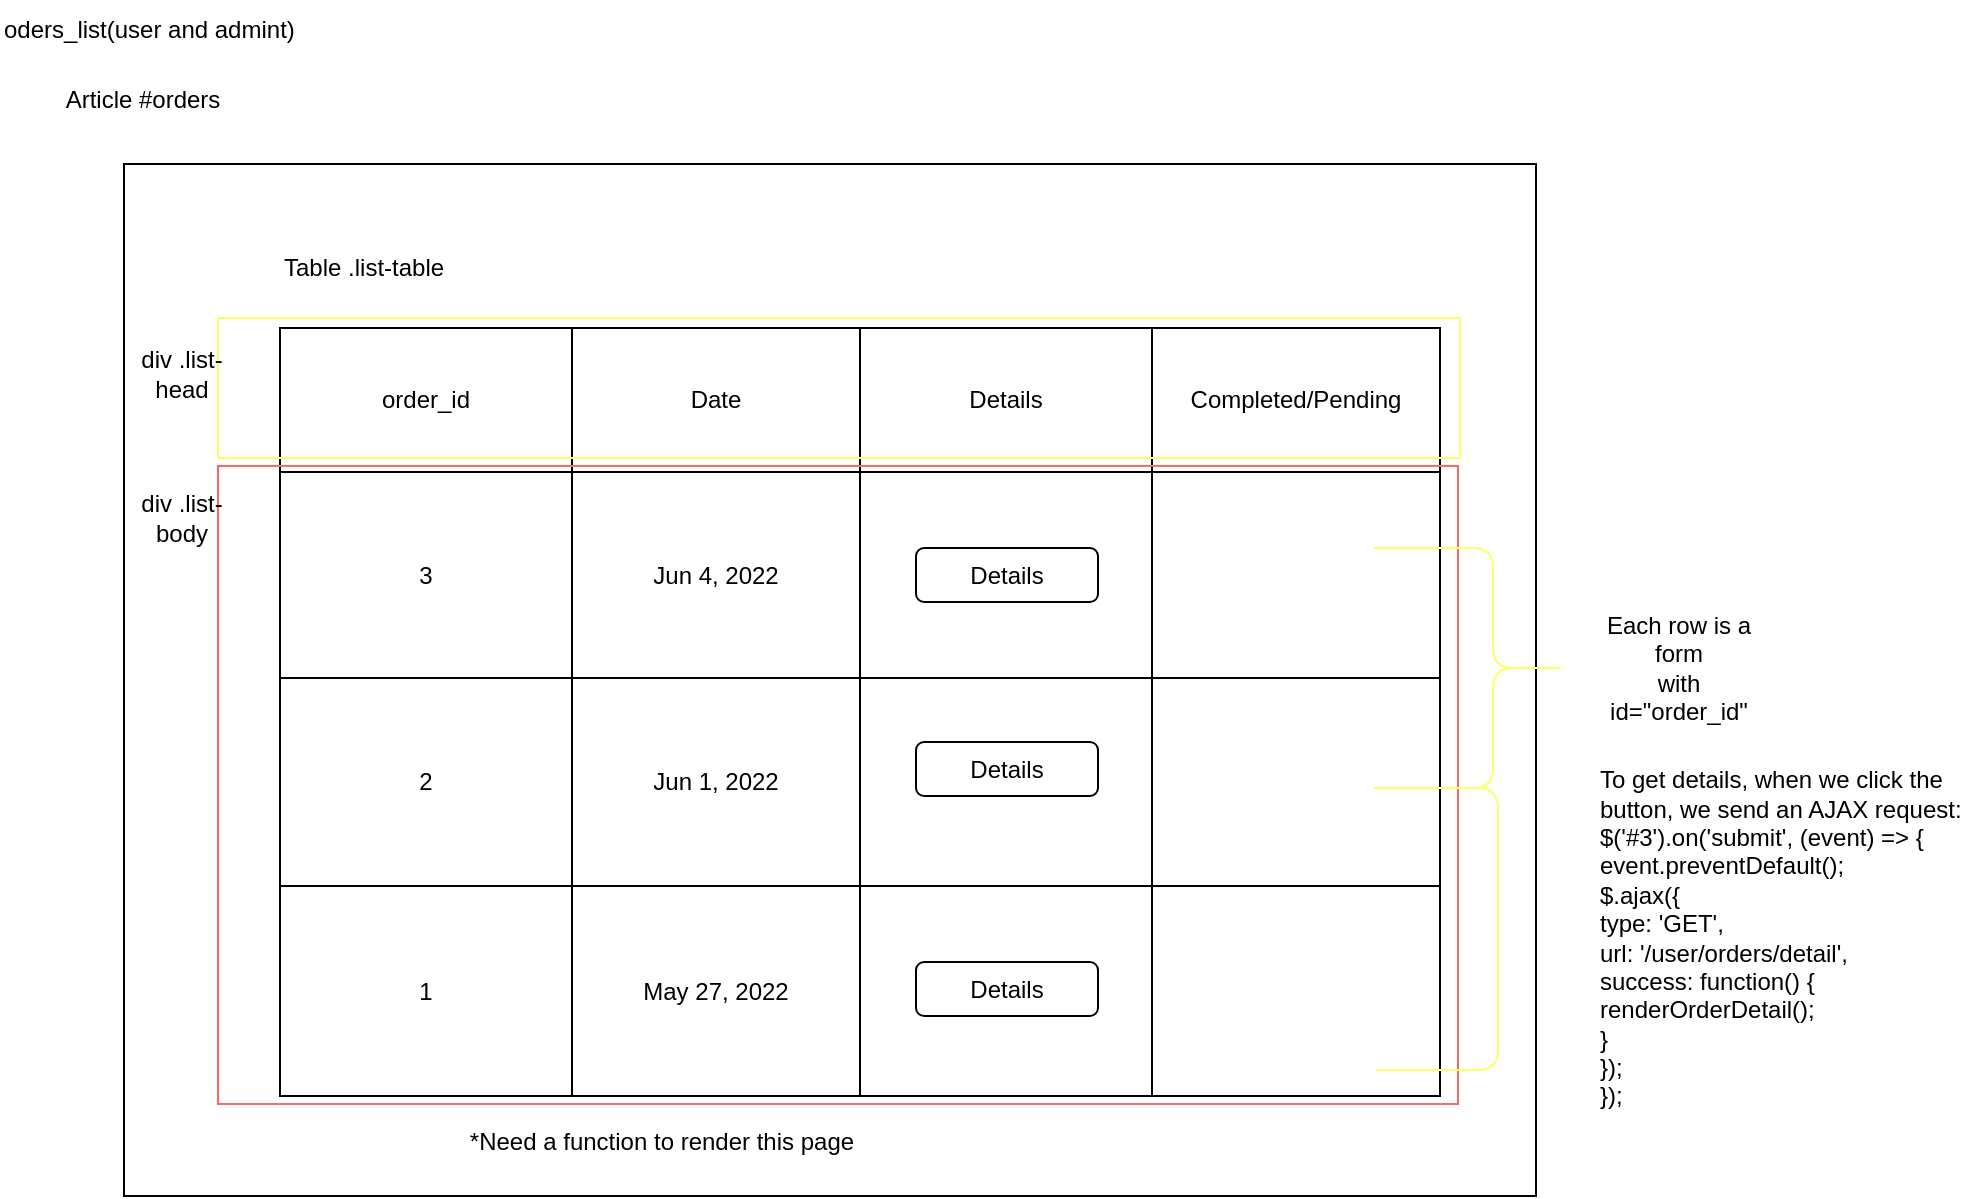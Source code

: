<mxfile>
    <diagram id="1780TIebwiJyauXw6oeJ" name="Page-1">
        <mxGraphModel dx="1136" dy="970" grid="0" gridSize="10" guides="1" tooltips="1" connect="1" arrows="1" fold="1" page="1" pageScale="1" pageWidth="1100" pageHeight="850" math="0" shadow="0">
            <root>
                <mxCell id="0"/>
                <mxCell id="1" parent="0"/>
                <mxCell id="2" value="oders_list(user and admint)&amp;nbsp;" style="text;html=1;strokeColor=none;fillColor=none;align=left;verticalAlign=middle;whiteSpace=wrap;rounded=0;" parent="1" vertex="1">
                    <mxGeometry x="10" y="10" width="350" height="30" as="geometry"/>
                </mxCell>
                <mxCell id="4" value="" style="rounded=0;whiteSpace=wrap;html=1;" parent="1" vertex="1">
                    <mxGeometry x="72" y="92" width="706" height="516" as="geometry"/>
                </mxCell>
                <mxCell id="5" value="Article #orders" style="text;html=1;strokeColor=none;fillColor=none;align=center;verticalAlign=middle;whiteSpace=wrap;rounded=0;" parent="1" vertex="1">
                    <mxGeometry x="35" y="45" width="93" height="30" as="geometry"/>
                </mxCell>
                <mxCell id="6" value="" style="shape=table;html=1;whiteSpace=wrap;startSize=0;container=1;collapsible=0;childLayout=tableLayout;" parent="1" vertex="1">
                    <mxGeometry x="150" y="174" width="580" height="384" as="geometry"/>
                </mxCell>
                <mxCell id="7" value="" style="shape=partialRectangle;html=1;whiteSpace=wrap;collapsible=0;dropTarget=0;pointerEvents=0;fillColor=none;top=0;left=0;bottom=0;right=0;points=[[0,0.5],[1,0.5]];portConstraint=eastwest;" parent="6" vertex="1">
                    <mxGeometry width="580" height="72" as="geometry"/>
                </mxCell>
                <mxCell id="8" value="order_id" style="shape=partialRectangle;html=1;whiteSpace=wrap;connectable=0;fillColor=none;top=0;left=0;bottom=0;right=0;overflow=hidden;pointerEvents=1;" parent="7" vertex="1">
                    <mxGeometry width="146" height="72" as="geometry">
                        <mxRectangle width="146" height="72" as="alternateBounds"/>
                    </mxGeometry>
                </mxCell>
                <mxCell id="9" value="Date" style="shape=partialRectangle;html=1;whiteSpace=wrap;connectable=0;fillColor=none;top=0;left=0;bottom=0;right=0;overflow=hidden;pointerEvents=1;" parent="7" vertex="1">
                    <mxGeometry x="146" width="144" height="72" as="geometry">
                        <mxRectangle width="144" height="72" as="alternateBounds"/>
                    </mxGeometry>
                </mxCell>
                <mxCell id="24" value="Details" style="shape=partialRectangle;html=1;whiteSpace=wrap;connectable=0;fillColor=none;top=0;left=0;bottom=0;right=0;overflow=hidden;pointerEvents=1;" parent="7" vertex="1">
                    <mxGeometry x="290" width="146" height="72" as="geometry">
                        <mxRectangle width="146" height="72" as="alternateBounds"/>
                    </mxGeometry>
                </mxCell>
                <mxCell id="21" value="Completed/Pending" style="shape=partialRectangle;html=1;whiteSpace=wrap;connectable=0;fillColor=none;top=0;left=0;bottom=0;right=0;overflow=hidden;pointerEvents=1;" parent="7" vertex="1">
                    <mxGeometry x="436" width="144" height="72" as="geometry">
                        <mxRectangle width="144" height="72" as="alternateBounds"/>
                    </mxGeometry>
                </mxCell>
                <mxCell id="11" value="" style="shape=partialRectangle;html=1;whiteSpace=wrap;collapsible=0;dropTarget=0;pointerEvents=0;fillColor=none;top=0;left=0;bottom=0;right=0;points=[[0,0.5],[1,0.5]];portConstraint=eastwest;" parent="6" vertex="1">
                    <mxGeometry y="72" width="580" height="103" as="geometry"/>
                </mxCell>
                <mxCell id="12" value="3" style="shape=partialRectangle;html=1;whiteSpace=wrap;connectable=0;fillColor=none;top=0;left=0;bottom=0;right=0;overflow=hidden;pointerEvents=1;" parent="11" vertex="1">
                    <mxGeometry width="146" height="103" as="geometry">
                        <mxRectangle width="146" height="103" as="alternateBounds"/>
                    </mxGeometry>
                </mxCell>
                <mxCell id="13" value="Jun 4, 2022" style="shape=partialRectangle;html=1;whiteSpace=wrap;connectable=0;fillColor=none;top=0;left=0;bottom=0;right=0;overflow=hidden;pointerEvents=1;" parent="11" vertex="1">
                    <mxGeometry x="146" width="144" height="103" as="geometry">
                        <mxRectangle width="144" height="103" as="alternateBounds"/>
                    </mxGeometry>
                </mxCell>
                <mxCell id="25" style="shape=partialRectangle;html=1;whiteSpace=wrap;connectable=0;fillColor=none;top=0;left=0;bottom=0;right=0;overflow=hidden;pointerEvents=1;" parent="11" vertex="1">
                    <mxGeometry x="290" width="146" height="103" as="geometry">
                        <mxRectangle width="146" height="103" as="alternateBounds"/>
                    </mxGeometry>
                </mxCell>
                <mxCell id="22" style="shape=partialRectangle;html=1;whiteSpace=wrap;connectable=0;fillColor=none;top=0;left=0;bottom=0;right=0;overflow=hidden;pointerEvents=1;" parent="11" vertex="1">
                    <mxGeometry x="436" width="144" height="103" as="geometry">
                        <mxRectangle width="144" height="103" as="alternateBounds"/>
                    </mxGeometry>
                </mxCell>
                <mxCell id="15" value="" style="shape=partialRectangle;html=1;whiteSpace=wrap;collapsible=0;dropTarget=0;pointerEvents=0;fillColor=none;top=0;left=0;bottom=0;right=0;points=[[0,0.5],[1,0.5]];portConstraint=eastwest;" parent="6" vertex="1">
                    <mxGeometry y="175" width="580" height="104" as="geometry"/>
                </mxCell>
                <mxCell id="16" value="2" style="shape=partialRectangle;html=1;whiteSpace=wrap;connectable=0;fillColor=none;top=0;left=0;bottom=0;right=0;overflow=hidden;pointerEvents=1;" parent="15" vertex="1">
                    <mxGeometry width="146" height="104" as="geometry">
                        <mxRectangle width="146" height="104" as="alternateBounds"/>
                    </mxGeometry>
                </mxCell>
                <mxCell id="17" value="Jun 1, 2022" style="shape=partialRectangle;html=1;whiteSpace=wrap;connectable=0;fillColor=none;top=0;left=0;bottom=0;right=0;overflow=hidden;pointerEvents=1;" parent="15" vertex="1">
                    <mxGeometry x="146" width="144" height="104" as="geometry">
                        <mxRectangle width="144" height="104" as="alternateBounds"/>
                    </mxGeometry>
                </mxCell>
                <mxCell id="26" style="shape=partialRectangle;html=1;whiteSpace=wrap;connectable=0;fillColor=none;top=0;left=0;bottom=0;right=0;overflow=hidden;pointerEvents=1;" parent="15" vertex="1">
                    <mxGeometry x="290" width="146" height="104" as="geometry">
                        <mxRectangle width="146" height="104" as="alternateBounds"/>
                    </mxGeometry>
                </mxCell>
                <mxCell id="23" style="shape=partialRectangle;html=1;whiteSpace=wrap;connectable=0;fillColor=none;top=0;left=0;bottom=0;right=0;overflow=hidden;pointerEvents=1;" parent="15" vertex="1">
                    <mxGeometry x="436" width="144" height="104" as="geometry">
                        <mxRectangle width="144" height="104" as="alternateBounds"/>
                    </mxGeometry>
                </mxCell>
                <mxCell id="27" style="shape=partialRectangle;html=1;whiteSpace=wrap;collapsible=0;dropTarget=0;pointerEvents=0;fillColor=none;top=0;left=0;bottom=0;right=0;points=[[0,0.5],[1,0.5]];portConstraint=eastwest;" parent="6" vertex="1">
                    <mxGeometry y="279" width="580" height="105" as="geometry"/>
                </mxCell>
                <mxCell id="28" value="1" style="shape=partialRectangle;html=1;whiteSpace=wrap;connectable=0;fillColor=none;top=0;left=0;bottom=0;right=0;overflow=hidden;pointerEvents=1;" parent="27" vertex="1">
                    <mxGeometry width="146" height="105" as="geometry">
                        <mxRectangle width="146" height="105" as="alternateBounds"/>
                    </mxGeometry>
                </mxCell>
                <mxCell id="29" value="May 27, 2022" style="shape=partialRectangle;html=1;whiteSpace=wrap;connectable=0;fillColor=none;top=0;left=0;bottom=0;right=0;overflow=hidden;pointerEvents=1;" parent="27" vertex="1">
                    <mxGeometry x="146" width="144" height="105" as="geometry">
                        <mxRectangle width="144" height="105" as="alternateBounds"/>
                    </mxGeometry>
                </mxCell>
                <mxCell id="30" style="shape=partialRectangle;html=1;whiteSpace=wrap;connectable=0;fillColor=none;top=0;left=0;bottom=0;right=0;overflow=hidden;pointerEvents=1;" parent="27" vertex="1">
                    <mxGeometry x="290" width="146" height="105" as="geometry">
                        <mxRectangle width="146" height="105" as="alternateBounds"/>
                    </mxGeometry>
                </mxCell>
                <mxCell id="31" style="shape=partialRectangle;html=1;whiteSpace=wrap;connectable=0;fillColor=none;top=0;left=0;bottom=0;right=0;overflow=hidden;pointerEvents=1;" parent="27" vertex="1">
                    <mxGeometry x="436" width="144" height="105" as="geometry">
                        <mxRectangle width="144" height="105" as="alternateBounds"/>
                    </mxGeometry>
                </mxCell>
                <mxCell id="19" value="Table .list-table" style="text;html=1;strokeColor=none;fillColor=none;align=left;verticalAlign=middle;whiteSpace=wrap;rounded=0;" parent="1" vertex="1">
                    <mxGeometry x="150" y="129" width="141" height="30" as="geometry"/>
                </mxCell>
                <mxCell id="32" value="Details" style="rounded=1;whiteSpace=wrap;html=1;" parent="1" vertex="1">
                    <mxGeometry x="468" y="284" width="91" height="27" as="geometry"/>
                </mxCell>
                <mxCell id="33" value="Details" style="rounded=1;whiteSpace=wrap;html=1;" parent="1" vertex="1">
                    <mxGeometry x="468" y="381" width="91" height="27" as="geometry"/>
                </mxCell>
                <mxCell id="34" value="Details" style="rounded=1;whiteSpace=wrap;html=1;" parent="1" vertex="1">
                    <mxGeometry x="468" y="491" width="91" height="27" as="geometry"/>
                </mxCell>
                <mxCell id="35" value="*Need a function to render this page" style="text;html=1;strokeColor=none;fillColor=none;align=center;verticalAlign=middle;whiteSpace=wrap;rounded=0;" parent="1" vertex="1">
                    <mxGeometry x="150" y="566" width="382" height="30" as="geometry"/>
                </mxCell>
                <mxCell id="37" value="" style="rounded=0;whiteSpace=wrap;html=1;fillColor=none;fontColor=#ffffff;strokeColor=#FF6666;" parent="1" vertex="1">
                    <mxGeometry x="119" y="243" width="620" height="319" as="geometry"/>
                </mxCell>
                <mxCell id="39" value="div .list-body" style="text;html=1;strokeColor=none;fillColor=none;align=center;verticalAlign=middle;whiteSpace=wrap;rounded=0;" parent="1" vertex="1">
                    <mxGeometry x="71" y="254" width="60" height="30" as="geometry"/>
                </mxCell>
                <mxCell id="41" value="" style="rounded=0;whiteSpace=wrap;html=1;strokeColor=#FFFF66;fillColor=none;" parent="1" vertex="1">
                    <mxGeometry x="119" y="169" width="621" height="70" as="geometry"/>
                </mxCell>
                <mxCell id="42" value="div .list-head" style="text;html=1;strokeColor=none;fillColor=none;align=center;verticalAlign=middle;whiteSpace=wrap;rounded=0;" parent="1" vertex="1">
                    <mxGeometry x="71" y="182" width="60" height="30" as="geometry"/>
                </mxCell>
                <mxCell id="43" value="" style="shape=curlyBracket;whiteSpace=wrap;html=1;rounded=1;flipH=1;strokeColor=#FFFF66;fillColor=none;size=0.392;" parent="1" vertex="1">
                    <mxGeometry x="697" y="284" width="98" height="120" as="geometry"/>
                </mxCell>
                <mxCell id="44" value="" style="shape=curlyBracket;whiteSpace=wrap;html=1;rounded=1;flipH=1;strokeColor=#FFFF66;fillColor=none;size=0;" parent="1" vertex="1">
                    <mxGeometry x="698" y="404" width="61" height="141" as="geometry"/>
                </mxCell>
                <mxCell id="46" value="Each row is a form&lt;br&gt;with id=&quot;order_id&quot;" style="text;html=1;strokeColor=none;fillColor=none;align=center;verticalAlign=middle;whiteSpace=wrap;rounded=0;" parent="1" vertex="1">
                    <mxGeometry x="808" y="297" width="83" height="94" as="geometry"/>
                </mxCell>
                <mxCell id="48" value="To get details, when we click the button, we send an AJAX request:&lt;br&gt;$('#3').on('submit', (event) =&amp;gt; {&lt;br&gt;event.preventDefault();&lt;br&gt;$.ajax({&lt;br&gt;type: 'GET',&lt;br&gt;url: '/user/orders/detail',&lt;br&gt;success: function() {&lt;br&gt;renderOrderDetail();&lt;br&gt;}&lt;br&gt;});&lt;br&gt;});" style="text;html=1;strokeColor=none;fillColor=none;align=left;verticalAlign=middle;whiteSpace=wrap;rounded=0;" parent="1" vertex="1">
                    <mxGeometry x="808" y="433" width="191" height="91" as="geometry"/>
                </mxCell>
            </root>
        </mxGraphModel>
    </diagram>
</mxfile>
